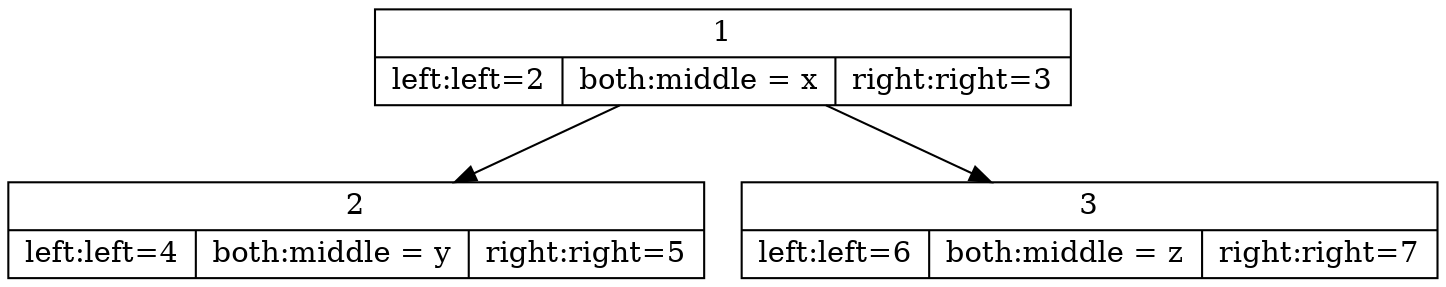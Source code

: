 digraph G{ 
 node[shape=record]; 
node1[label="{1|{left:left=2|both:middle = x|right:right=3}}"];
node2[label="{2|{left:left=4|both:middle = y|right:right=5}}"];
node3[label="{3|{left:left=6|both:middle = z|right:right=7}}"];
node1:left -> node2;
node1:right -> node3;
}